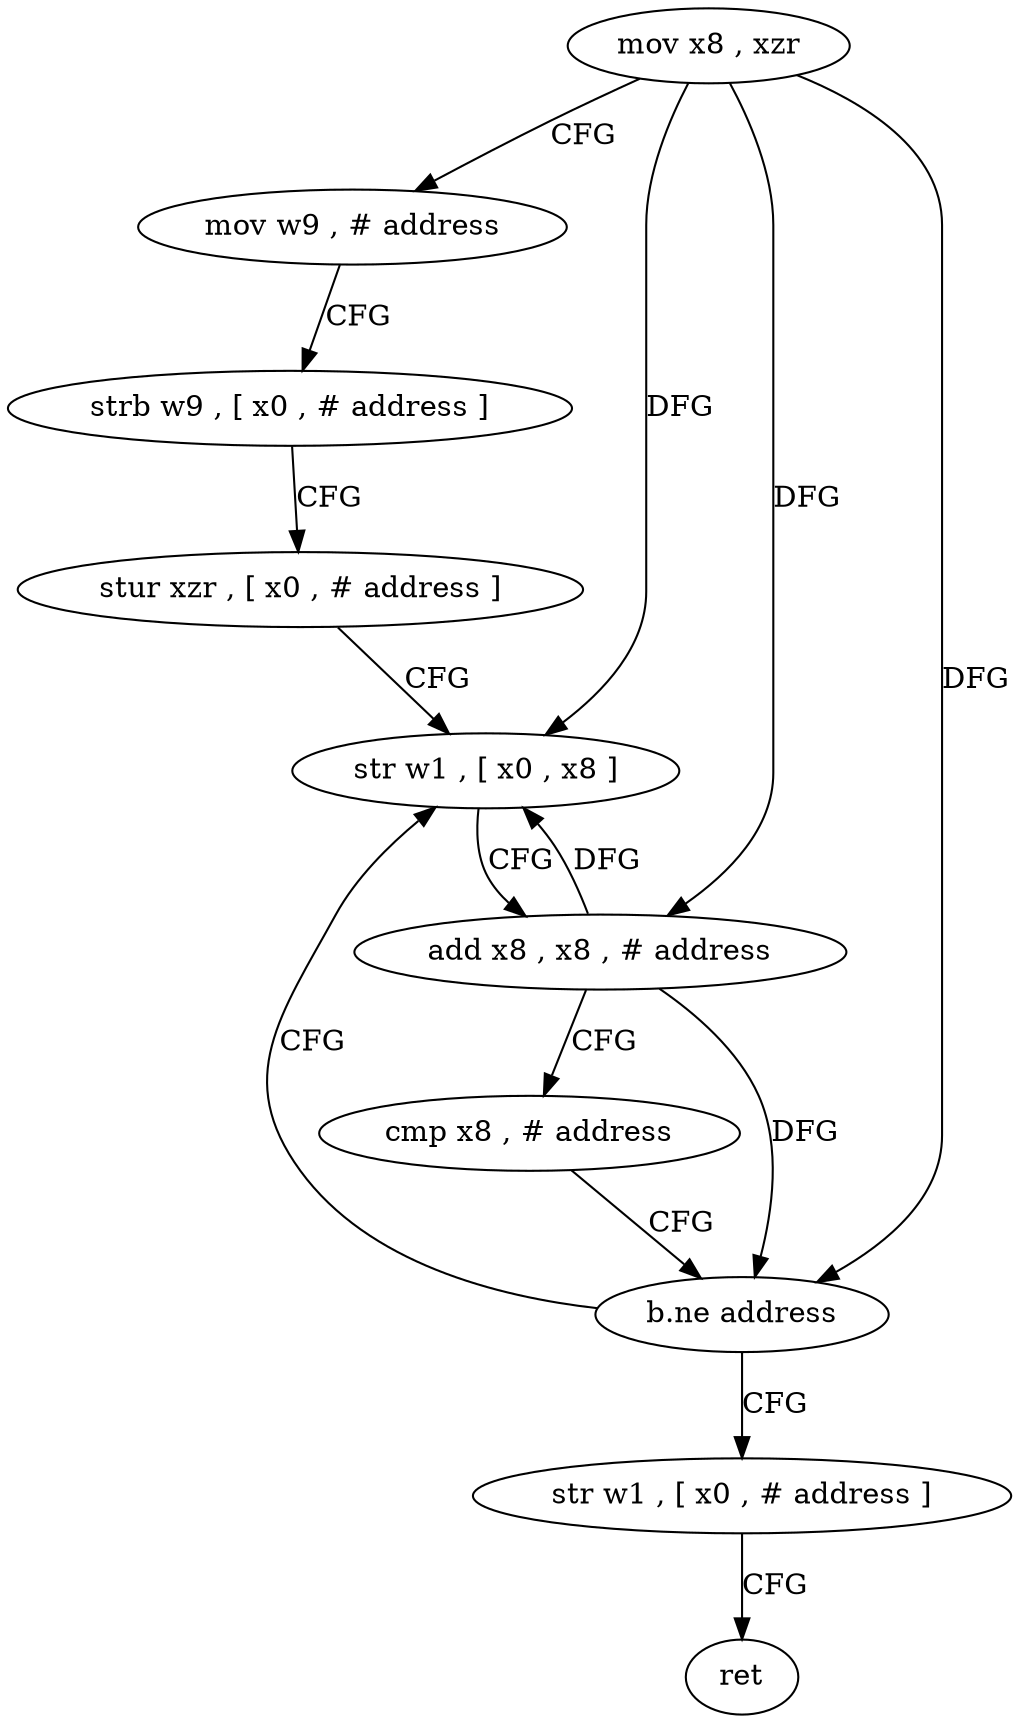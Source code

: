 digraph "func" {
"4223068" [label = "mov x8 , xzr" ]
"4223072" [label = "mov w9 , # address" ]
"4223076" [label = "strb w9 , [ x0 , # address ]" ]
"4223080" [label = "stur xzr , [ x0 , # address ]" ]
"4223084" [label = "str w1 , [ x0 , x8 ]" ]
"4223088" [label = "add x8 , x8 , # address" ]
"4223092" [label = "cmp x8 , # address" ]
"4223096" [label = "b.ne address" ]
"4223100" [label = "str w1 , [ x0 , # address ]" ]
"4223104" [label = "ret" ]
"4223068" -> "4223072" [ label = "CFG" ]
"4223068" -> "4223084" [ label = "DFG" ]
"4223068" -> "4223088" [ label = "DFG" ]
"4223068" -> "4223096" [ label = "DFG" ]
"4223072" -> "4223076" [ label = "CFG" ]
"4223076" -> "4223080" [ label = "CFG" ]
"4223080" -> "4223084" [ label = "CFG" ]
"4223084" -> "4223088" [ label = "CFG" ]
"4223088" -> "4223092" [ label = "CFG" ]
"4223088" -> "4223084" [ label = "DFG" ]
"4223088" -> "4223096" [ label = "DFG" ]
"4223092" -> "4223096" [ label = "CFG" ]
"4223096" -> "4223084" [ label = "CFG" ]
"4223096" -> "4223100" [ label = "CFG" ]
"4223100" -> "4223104" [ label = "CFG" ]
}
